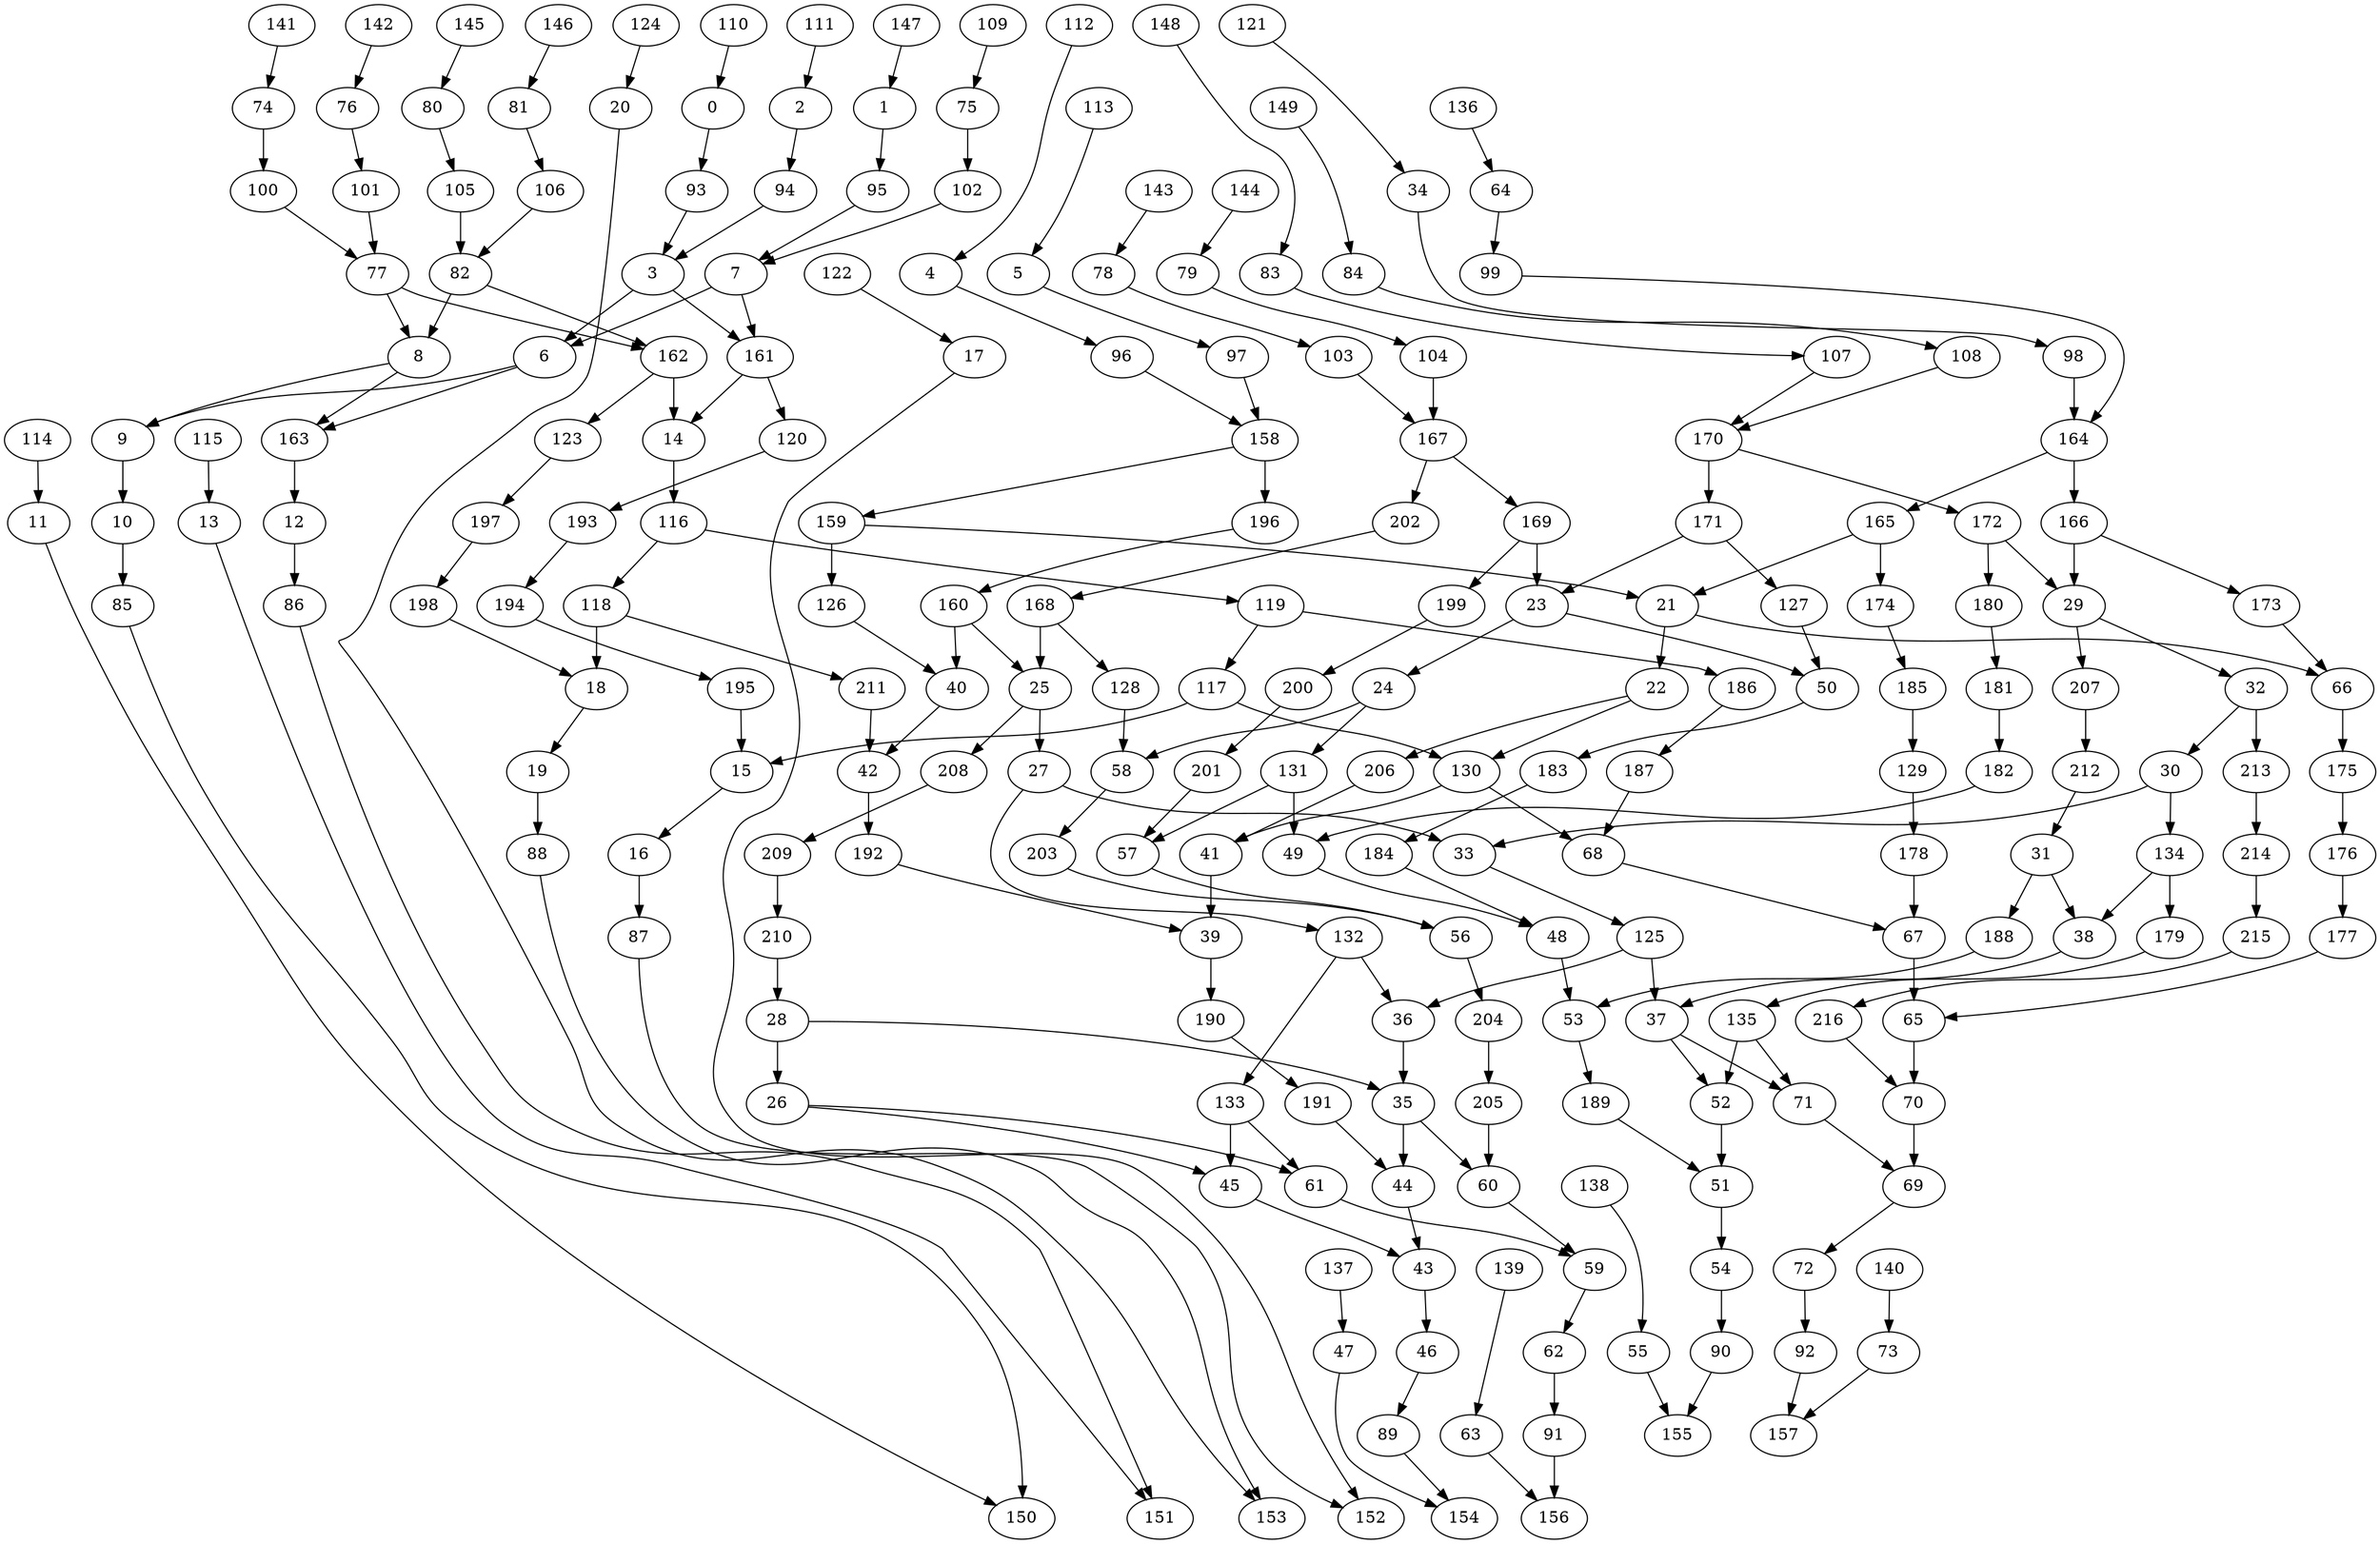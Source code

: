 digraph g {
0;
1;
2;
3;
4;
5;
6;
7;
8;
9;
10;
11;
12;
13;
14;
15;
16;
17;
18;
19;
20;
21;
22;
23;
24;
25;
26;
27;
28;
29;
30;
31;
32;
33;
34;
35;
36;
37;
38;
39;
40;
41;
42;
43;
44;
45;
46;
47;
48;
49;
50;
51;
52;
53;
54;
55;
56;
57;
58;
59;
60;
61;
62;
63;
64;
65;
66;
67;
68;
69;
70;
71;
72;
73;
74;
75;
76;
77;
78;
79;
80;
81;
82;
83;
84;
85;
86;
87;
88;
89;
90;
91;
92;
93;
94;
95;
96;
97;
98;
99;
100;
101;
102;
103;
104;
105;
106;
107;
108;
109;
110;
111;
112;
113;
114;
115;
116;
117;
118;
119;
120;
121;
122;
123;
124;
125;
126;
127;
128;
129;
130;
131;
132;
133;
134;
135;
136;
137;
138;
139;
140;
141;
142;
143;
144;
145;
146;
147;
148;
149;
150;
151;
152;
153;
154;
155;
156;
157;
158;
159;
160;
161;
162;
163;
164;
165;
166;
167;
168;
169;
170;
171;
172;
173;
174;
175;
176;
177;
178;
179;
180;
181;
182;
183;
184;
185;
186;
187;
188;
189;
190;
191;
192;
193;
194;
195;
196;
197;
198;
199;
200;
201;
202;
203;
204;
205;
206;
207;
208;
209;
210;
211;
212;
213;
214;
215;
216;
0 -> 93 [weight=0];
1 -> 95 [weight=0];
2 -> 94 [weight=0];
3 -> 6 [weight=0];
3 -> 161 [weight=1];
4 -> 96 [weight=0];
5 -> 97 [weight=0];
6 -> 9 [weight=0];
6 -> 163 [weight=0];
7 -> 6 [weight=1];
7 -> 161 [weight=0];
8 -> 9 [weight=0];
8 -> 163 [weight=0];
9 -> 10 [weight=1];
10 -> 85 [weight=1];
11 -> 150 [weight=0];
12 -> 86 [weight=5];
13 -> 151 [weight=0];
14 -> 116 [weight=1];
15 -> 16 [weight=0];
16 -> 87 [weight=1];
17 -> 152 [weight=0];
18 -> 19 [weight=0];
19 -> 88 [weight=0];
20 -> 153 [weight=0];
21 -> 66 [weight=1];
21 -> 22 [weight=1];
22 -> 130 [weight=0];
22 -> 206 [weight=0];
23 -> 24 [weight=0];
23 -> 50 [weight=0];
24 -> 131 [weight=1];
24 -> 58 [weight=0];
25 -> 27 [weight=0];
25 -> 208 [weight=0];
26 -> 45 [weight=0];
26 -> 61 [weight=0];
27 -> 33 [weight=1];
27 -> 132 [weight=0];
28 -> 35 [weight=0];
28 -> 26 [weight=3];
29 -> 32 [weight=0];
29 -> 207 [weight=0];
30 -> 33 [weight=0];
30 -> 134 [weight=0];
31 -> 188 [weight=0];
31 -> 38 [weight=0];
32 -> 30 [weight=1];
32 -> 213 [weight=2];
33 -> 125 [weight=0];
34 -> 98 [weight=0];
35 -> 60 [weight=1];
35 -> 44 [weight=3];
36 -> 35 [weight=2];
37 -> 52 [weight=1];
37 -> 71 [weight=2];
38 -> 37 [weight=0];
39 -> 190 [weight=1];
40 -> 42 [weight=0];
41 -> 39 [weight=1];
42 -> 192 [weight=3];
43 -> 46 [weight=0];
44 -> 43 [weight=0];
45 -> 43 [weight=0];
46 -> 89 [weight=0];
47 -> 154 [weight=0];
48 -> 53 [weight=0];
49 -> 48 [weight=0];
50 -> 183 [weight=0];
51 -> 54 [weight=1];
52 -> 51 [weight=1];
53 -> 189 [weight=0];
54 -> 90 [weight=1];
55 -> 155 [weight=0];
56 -> 204 [weight=0];
57 -> 56 [weight=0];
58 -> 203 [weight=1];
59 -> 62 [weight=0];
60 -> 59 [weight=0];
61 -> 59 [weight=0];
62 -> 91 [weight=1];
63 -> 156 [weight=0];
64 -> 99 [weight=0];
65 -> 70 [weight=2];
66 -> 175 [weight=2];
67 -> 65 [weight=7];
68 -> 67 [weight=0];
69 -> 72 [weight=0];
70 -> 69 [weight=1];
71 -> 69 [weight=0];
72 -> 92 [weight=0];
73 -> 157 [weight=0];
74 -> 100 [weight=0];
75 -> 102 [weight=1];
76 -> 101 [weight=0];
77 -> 162 [weight=0];
77 -> 8 [weight=1];
78 -> 103 [weight=0];
79 -> 104 [weight=0];
80 -> 105 [weight=0];
81 -> 106 [weight=0];
82 -> 162 [weight=0];
82 -> 8 [weight=1];
83 -> 107 [weight=0];
84 -> 108 [weight=0];
85 -> 150 [weight=0];
86 -> 151 [weight=0];
87 -> 152 [weight=0];
88 -> 153 [weight=0];
89 -> 154 [weight=0];
90 -> 155 [weight=0];
91 -> 156 [weight=1];
92 -> 157 [weight=0];
93 -> 3 [weight=0];
94 -> 3 [weight=0];
95 -> 7 [weight=0];
96 -> 158 [weight=0];
97 -> 158 [weight=0];
98 -> 164 [weight=1];
99 -> 164 [weight=0];
100 -> 77 [weight=0];
101 -> 77 [weight=0];
102 -> 7 [weight=0];
103 -> 167 [weight=0];
104 -> 167 [weight=1];
105 -> 82 [weight=1];
106 -> 82 [weight=0];
107 -> 170 [weight=0];
108 -> 170 [weight=0];
109 -> 75 [weight=0];
110 -> 0 [weight=0];
111 -> 2 [weight=0];
112 -> 4 [weight=0];
113 -> 5 [weight=0];
114 -> 11 [weight=0];
115 -> 13 [weight=0];
116 -> 119 [weight=0];
116 -> 118 [weight=0];
117 -> 15 [weight=2];
117 -> 130 [weight=2];
118 -> 18 [weight=2];
118 -> 211 [weight=0];
119 -> 117 [weight=0];
119 -> 186 [weight=0];
120 -> 193 [weight=0];
121 -> 34 [weight=0];
122 -> 17 [weight=0];
123 -> 197 [weight=0];
124 -> 20 [weight=0];
125 -> 36 [weight=0];
125 -> 37 [weight=0];
126 -> 40 [weight=0];
127 -> 50 [weight=0];
128 -> 58 [weight=0];
129 -> 178 [weight=0];
130 -> 41 [weight=2];
130 -> 68 [weight=1];
131 -> 49 [weight=3];
131 -> 57 [weight=0];
132 -> 36 [weight=0];
132 -> 133 [weight=0];
133 -> 61 [weight=0];
133 -> 45 [weight=2];
134 -> 179 [weight=0];
134 -> 38 [weight=0];
135 -> 71 [weight=0];
135 -> 52 [weight=3];
136 -> 64 [weight=0];
137 -> 47 [weight=0];
138 -> 55 [weight=0];
139 -> 63 [weight=0];
140 -> 73 [weight=0];
141 -> 74 [weight=0];
142 -> 76 [weight=0];
143 -> 78 [weight=0];
144 -> 79 [weight=0];
145 -> 80 [weight=0];
146 -> 81 [weight=0];
147 -> 1 [weight=0];
148 -> 83 [weight=0];
149 -> 84 [weight=0];
158 -> 196 [weight=1];
158 -> 159 [weight=0];
159 -> 126 [weight=1];
159 -> 21 [weight=0];
160 -> 40 [weight=0];
160 -> 25 [weight=2];
161 -> 120 [weight=0];
161 -> 14 [weight=0];
162 -> 123 [weight=0];
162 -> 14 [weight=2];
163 -> 12 [weight=2];
164 -> 166 [weight=1];
164 -> 165 [weight=0];
165 -> 21 [weight=0];
165 -> 174 [weight=1];
166 -> 173 [weight=0];
166 -> 29 [weight=6];
167 -> 169 [weight=0];
167 -> 202 [weight=0];
168 -> 128 [weight=0];
168 -> 25 [weight=7];
169 -> 23 [weight=2];
169 -> 199 [weight=1];
170 -> 171 [weight=4];
170 -> 172 [weight=0];
171 -> 127 [weight=0];
171 -> 23 [weight=0];
172 -> 180 [weight=0];
172 -> 29 [weight=1];
173 -> 66 [weight=0];
174 -> 185 [weight=0];
175 -> 176 [weight=0];
176 -> 177 [weight=0];
177 -> 65 [weight=0];
178 -> 67 [weight=1];
179 -> 135 [weight=0];
180 -> 181 [weight=0];
181 -> 182 [weight=0];
182 -> 49 [weight=0];
183 -> 184 [weight=0];
184 -> 48 [weight=0];
185 -> 129 [weight=0];
186 -> 187 [weight=0];
187 -> 68 [weight=1];
188 -> 53 [weight=0];
189 -> 51 [weight=0];
190 -> 191 [weight=0];
191 -> 44 [weight=0];
192 -> 39 [weight=0];
193 -> 194 [weight=0];
194 -> 195 [weight=0];
195 -> 15 [weight=1];
196 -> 160 [weight=0];
197 -> 198 [weight=0];
198 -> 18 [weight=1];
199 -> 200 [weight=0];
200 -> 201 [weight=0];
201 -> 57 [weight=0];
202 -> 168 [weight=0];
203 -> 56 [weight=0];
204 -> 205 [weight=1];
205 -> 60 [weight=7];
206 -> 41 [weight=0];
207 -> 212 [weight=3];
208 -> 209 [weight=0];
209 -> 210 [weight=0];
210 -> 28 [weight=1];
211 -> 42 [weight=0];
212 -> 31 [weight=0];
213 -> 214 [weight=0];
214 -> 215 [weight=0];
215 -> 216 [weight=0];
216 -> 70 [weight=0];
}
